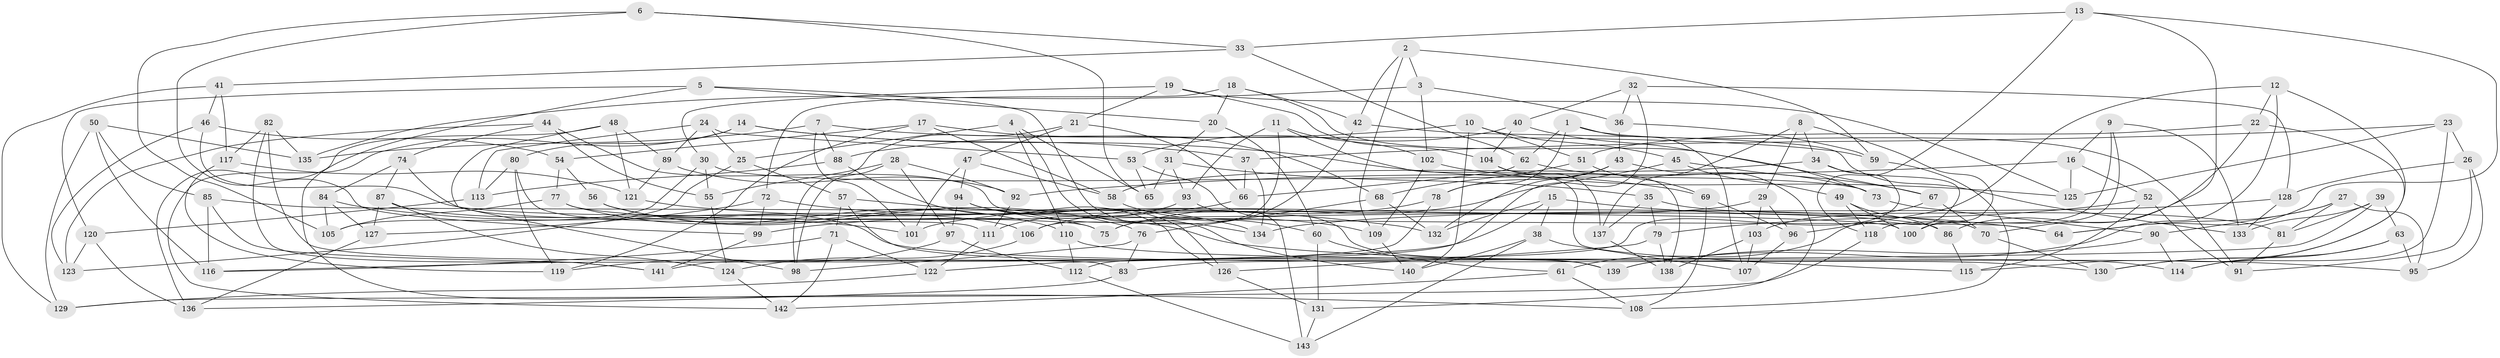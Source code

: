 // Generated by graph-tools (version 1.1) at 2025/16/03/09/25 04:16:35]
// undirected, 143 vertices, 286 edges
graph export_dot {
graph [start="1"]
  node [color=gray90,style=filled];
  1;
  2;
  3;
  4;
  5;
  6;
  7;
  8;
  9;
  10;
  11;
  12;
  13;
  14;
  15;
  16;
  17;
  18;
  19;
  20;
  21;
  22;
  23;
  24;
  25;
  26;
  27;
  28;
  29;
  30;
  31;
  32;
  33;
  34;
  35;
  36;
  37;
  38;
  39;
  40;
  41;
  42;
  43;
  44;
  45;
  46;
  47;
  48;
  49;
  50;
  51;
  52;
  53;
  54;
  55;
  56;
  57;
  58;
  59;
  60;
  61;
  62;
  63;
  64;
  65;
  66;
  67;
  68;
  69;
  70;
  71;
  72;
  73;
  74;
  75;
  76;
  77;
  78;
  79;
  80;
  81;
  82;
  83;
  84;
  85;
  86;
  87;
  88;
  89;
  90;
  91;
  92;
  93;
  94;
  95;
  96;
  97;
  98;
  99;
  100;
  101;
  102;
  103;
  104;
  105;
  106;
  107;
  108;
  109;
  110;
  111;
  112;
  113;
  114;
  115;
  116;
  117;
  118;
  119;
  120;
  121;
  122;
  123;
  124;
  125;
  126;
  127;
  128;
  129;
  130;
  131;
  132;
  133;
  134;
  135;
  136;
  137;
  138;
  139;
  140;
  141;
  142;
  143;
  1 -- 62;
  1 -- 91;
  1 -- 78;
  1 -- 107;
  2 -- 3;
  2 -- 42;
  2 -- 109;
  2 -- 59;
  3 -- 135;
  3 -- 102;
  3 -- 36;
  4 -- 25;
  4 -- 140;
  4 -- 110;
  4 -- 65;
  5 -- 134;
  5 -- 20;
  5 -- 108;
  5 -- 120;
  6 -- 65;
  6 -- 105;
  6 -- 33;
  6 -- 99;
  7 -- 59;
  7 -- 88;
  7 -- 101;
  7 -- 135;
  8 -- 29;
  8 -- 100;
  8 -- 34;
  8 -- 137;
  9 -- 118;
  9 -- 100;
  9 -- 16;
  9 -- 133;
  10 -- 45;
  10 -- 140;
  10 -- 51;
  10 -- 88;
  11 -- 102;
  11 -- 106;
  11 -- 115;
  11 -- 93;
  12 -- 139;
  12 -- 22;
  12 -- 96;
  12 -- 115;
  13 -- 118;
  13 -- 64;
  13 -- 70;
  13 -- 33;
  14 -- 142;
  14 -- 69;
  14 -- 37;
  14 -- 80;
  15 -- 38;
  15 -- 116;
  15 -- 64;
  15 -- 132;
  16 -- 52;
  16 -- 125;
  16 -- 92;
  17 -- 54;
  17 -- 58;
  17 -- 119;
  17 -- 68;
  18 -- 42;
  18 -- 72;
  18 -- 20;
  18 -- 67;
  19 -- 21;
  19 -- 30;
  19 -- 125;
  19 -- 104;
  20 -- 60;
  20 -- 31;
  21 -- 66;
  21 -- 98;
  21 -- 47;
  22 -- 51;
  22 -- 130;
  22 -- 86;
  23 -- 114;
  23 -- 125;
  23 -- 37;
  23 -- 26;
  24 -- 53;
  24 -- 113;
  24 -- 25;
  24 -- 89;
  25 -- 123;
  25 -- 57;
  26 -- 91;
  26 -- 95;
  26 -- 128;
  27 -- 81;
  27 -- 64;
  27 -- 90;
  27 -- 95;
  28 -- 97;
  28 -- 98;
  28 -- 55;
  28 -- 92;
  29 -- 103;
  29 -- 101;
  29 -- 96;
  30 -- 105;
  30 -- 73;
  30 -- 55;
  31 -- 93;
  31 -- 65;
  31 -- 35;
  32 -- 141;
  32 -- 128;
  32 -- 36;
  32 -- 40;
  33 -- 62;
  33 -- 41;
  34 -- 112;
  34 -- 58;
  34 -- 61;
  35 -- 137;
  35 -- 81;
  35 -- 79;
  36 -- 43;
  36 -- 59;
  37 -- 134;
  37 -- 66;
  38 -- 143;
  38 -- 140;
  38 -- 107;
  39 -- 83;
  39 -- 63;
  39 -- 133;
  39 -- 81;
  40 -- 53;
  40 -- 104;
  40 -- 73;
  41 -- 129;
  41 -- 46;
  41 -- 117;
  42 -- 133;
  42 -- 75;
  43 -- 132;
  43 -- 78;
  43 -- 131;
  44 -- 64;
  44 -- 74;
  44 -- 55;
  44 -- 123;
  45 -- 67;
  45 -- 75;
  45 -- 49;
  46 -- 123;
  46 -- 70;
  46 -- 54;
  47 -- 58;
  47 -- 94;
  47 -- 101;
  48 -- 98;
  48 -- 89;
  48 -- 136;
  48 -- 121;
  49 -- 86;
  49 -- 100;
  49 -- 118;
  50 -- 135;
  50 -- 85;
  50 -- 129;
  50 -- 116;
  51 -- 69;
  51 -- 68;
  52 -- 115;
  52 -- 79;
  52 -- 91;
  53 -- 139;
  53 -- 65;
  54 -- 77;
  54 -- 56;
  55 -- 124;
  56 -- 76;
  56 -- 75;
  56 -- 130;
  57 -- 134;
  57 -- 71;
  57 -- 139;
  58 -- 60;
  59 -- 108;
  60 -- 131;
  60 -- 61;
  61 -- 108;
  61 -- 142;
  62 -- 66;
  62 -- 73;
  63 -- 130;
  63 -- 95;
  63 -- 114;
  66 -- 99;
  67 -- 103;
  67 -- 70;
  68 -- 76;
  68 -- 132;
  69 -- 108;
  69 -- 96;
  70 -- 130;
  71 -- 122;
  71 -- 142;
  71 -- 116;
  72 -- 95;
  72 -- 127;
  72 -- 99;
  73 -- 90;
  74 -- 87;
  74 -- 75;
  74 -- 84;
  76 -- 83;
  76 -- 98;
  77 -- 105;
  77 -- 86;
  77 -- 110;
  78 -- 106;
  78 -- 122;
  79 -- 126;
  79 -- 138;
  80 -- 111;
  80 -- 113;
  80 -- 119;
  81 -- 91;
  82 -- 117;
  82 -- 83;
  82 -- 141;
  82 -- 135;
  83 -- 136;
  84 -- 127;
  84 -- 101;
  84 -- 105;
  85 -- 141;
  85 -- 100;
  85 -- 116;
  86 -- 115;
  87 -- 106;
  87 -- 124;
  87 -- 127;
  88 -- 113;
  88 -- 126;
  89 -- 92;
  89 -- 121;
  90 -- 139;
  90 -- 114;
  92 -- 111;
  93 -- 143;
  93 -- 111;
  94 -- 126;
  94 -- 97;
  94 -- 109;
  96 -- 107;
  97 -- 119;
  97 -- 112;
  99 -- 141;
  102 -- 125;
  102 -- 109;
  103 -- 138;
  103 -- 107;
  104 -- 137;
  104 -- 138;
  106 -- 124;
  109 -- 140;
  110 -- 112;
  110 -- 114;
  111 -- 122;
  112 -- 143;
  113 -- 120;
  117 -- 119;
  117 -- 121;
  118 -- 129;
  120 -- 136;
  120 -- 123;
  121 -- 132;
  122 -- 129;
  124 -- 142;
  126 -- 131;
  127 -- 136;
  128 -- 134;
  128 -- 133;
  131 -- 143;
  137 -- 138;
}
